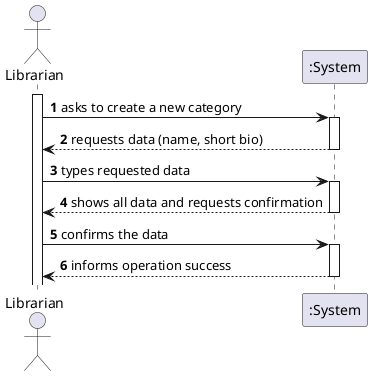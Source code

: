 @startuml
'https://plantuml.com/sequence-diagram

autoactivate on
autonumber

actor "Librarian" as Librarian
participant ":System" as System

activate Librarian

Librarian -> System: asks to create a new category
System --> Librarian: requests data (name, short bio)

Librarian -> System: types requested data
System --> Librarian: shows all data and requests confirmation

Librarian -> System: confirms the data
System --> Librarian: informs operation success
@enduml
